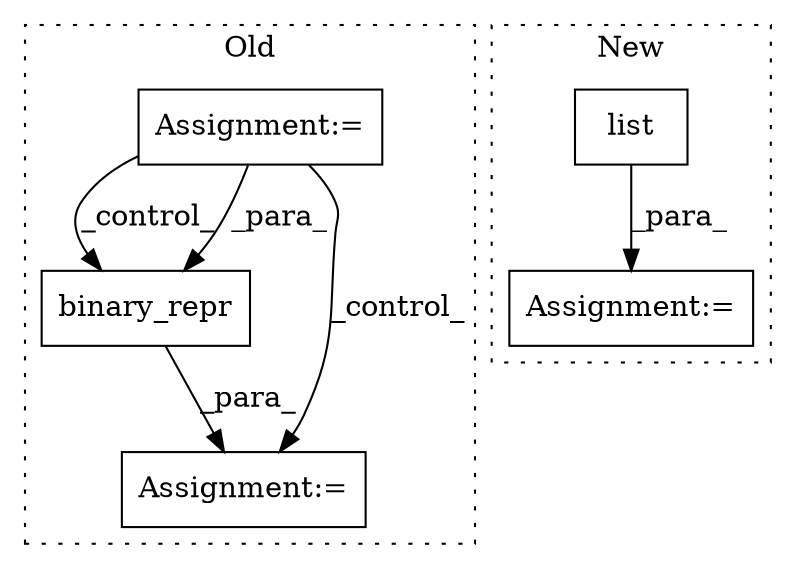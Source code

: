 digraph G {
subgraph cluster0 {
1 [label="binary_repr" a="32" s="4284,4299" l="12,1" shape="box"];
3 [label="Assignment:=" a="7" s="4183,4260" l="57,2" shape="box"];
4 [label="Assignment:=" a="7" s="4362" l="1" shape="box"];
label = "Old";
style="dotted";
}
subgraph cluster1 {
2 [label="list" a="32" s="4291,4309" l="5,1" shape="box"];
5 [label="Assignment:=" a="7" s="4284" l="35" shape="box"];
label = "New";
style="dotted";
}
1 -> 4 [label="_para_"];
2 -> 5 [label="_para_"];
3 -> 1 [label="_control_"];
3 -> 1 [label="_para_"];
3 -> 4 [label="_control_"];
}